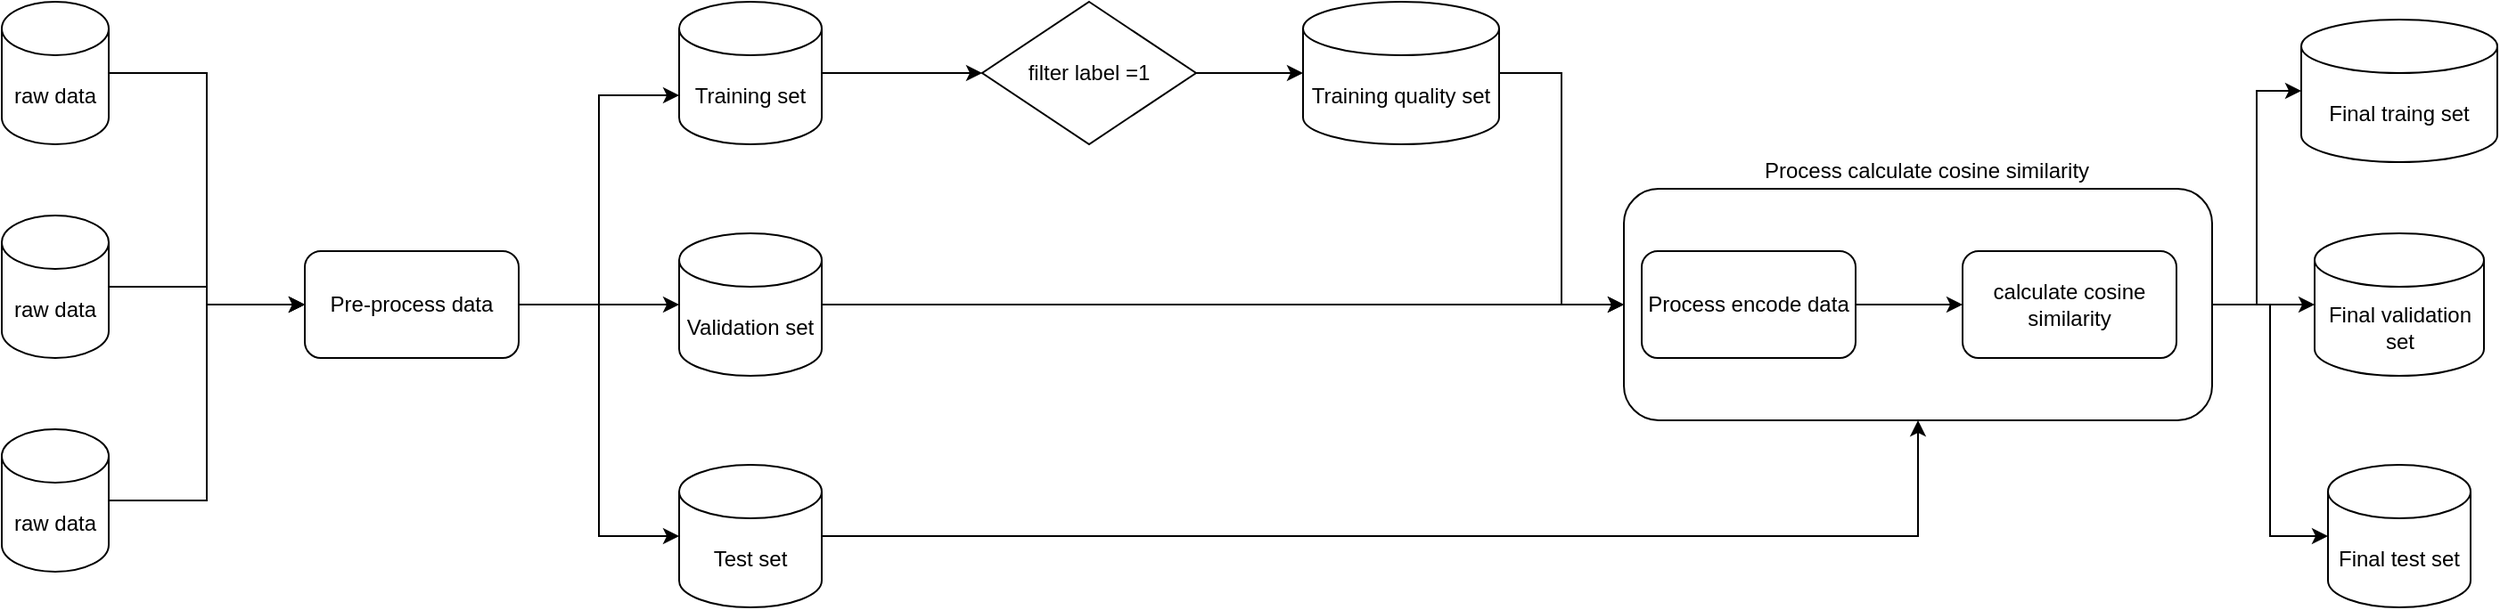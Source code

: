<mxfile version="22.1.5" type="device">
  <diagram name="Trang-1" id="K-tvVOEJ924tRhfJ7-RH">
    <mxGraphModel dx="1396" dy="759" grid="1" gridSize="10" guides="1" tooltips="1" connect="1" arrows="1" fold="1" page="1" pageScale="1" pageWidth="827" pageHeight="1169" math="0" shadow="0">
      <root>
        <mxCell id="0" />
        <mxCell id="1" parent="0" />
        <mxCell id="b8Ke5J7eNf9DDFhEYCGy-37" style="edgeStyle=orthogonalEdgeStyle;rounded=0;orthogonalLoop=1;jettySize=auto;html=1;" edge="1" parent="1" source="b8Ke5J7eNf9DDFhEYCGy-31" target="b8Ke5J7eNf9DDFhEYCGy-14">
          <mxGeometry relative="1" as="geometry" />
        </mxCell>
        <mxCell id="b8Ke5J7eNf9DDFhEYCGy-31" value="" style="rounded=1;whiteSpace=wrap;html=1;" vertex="1" parent="1">
          <mxGeometry x="1040" y="275" width="330" height="130" as="geometry" />
        </mxCell>
        <mxCell id="b8Ke5J7eNf9DDFhEYCGy-16" style="edgeStyle=orthogonalEdgeStyle;rounded=0;orthogonalLoop=1;jettySize=auto;html=1;entryX=0;entryY=0.5;entryDx=0;entryDy=0;" edge="1" parent="1" source="b8Ke5J7eNf9DDFhEYCGy-1" target="b8Ke5J7eNf9DDFhEYCGy-4">
          <mxGeometry relative="1" as="geometry" />
        </mxCell>
        <mxCell id="b8Ke5J7eNf9DDFhEYCGy-1" value="raw data" style="shape=cylinder3;whiteSpace=wrap;html=1;boundedLbl=1;backgroundOutline=1;size=15;" vertex="1" parent="1">
          <mxGeometry x="130" y="170" width="60" height="80" as="geometry" />
        </mxCell>
        <mxCell id="b8Ke5J7eNf9DDFhEYCGy-17" style="edgeStyle=orthogonalEdgeStyle;rounded=0;orthogonalLoop=1;jettySize=auto;html=1;" edge="1" parent="1" source="b8Ke5J7eNf9DDFhEYCGy-2" target="b8Ke5J7eNf9DDFhEYCGy-4">
          <mxGeometry relative="1" as="geometry" />
        </mxCell>
        <mxCell id="b8Ke5J7eNf9DDFhEYCGy-2" value="raw data" style="shape=cylinder3;whiteSpace=wrap;html=1;boundedLbl=1;backgroundOutline=1;size=15;" vertex="1" parent="1">
          <mxGeometry x="130" y="290" width="60" height="80" as="geometry" />
        </mxCell>
        <mxCell id="b8Ke5J7eNf9DDFhEYCGy-18" style="edgeStyle=orthogonalEdgeStyle;rounded=0;orthogonalLoop=1;jettySize=auto;html=1;entryX=0;entryY=0.5;entryDx=0;entryDy=0;" edge="1" parent="1" source="b8Ke5J7eNf9DDFhEYCGy-3" target="b8Ke5J7eNf9DDFhEYCGy-4">
          <mxGeometry relative="1" as="geometry" />
        </mxCell>
        <mxCell id="b8Ke5J7eNf9DDFhEYCGy-3" value="raw data" style="shape=cylinder3;whiteSpace=wrap;html=1;boundedLbl=1;backgroundOutline=1;size=15;" vertex="1" parent="1">
          <mxGeometry x="130" y="410" width="60" height="80" as="geometry" />
        </mxCell>
        <mxCell id="b8Ke5J7eNf9DDFhEYCGy-4" value="Pre-process data" style="rounded=1;whiteSpace=wrap;html=1;" vertex="1" parent="1">
          <mxGeometry x="300" y="310" width="120" height="60" as="geometry" />
        </mxCell>
        <mxCell id="b8Ke5J7eNf9DDFhEYCGy-22" style="edgeStyle=orthogonalEdgeStyle;rounded=0;orthogonalLoop=1;jettySize=auto;html=1;entryX=0;entryY=0.5;entryDx=0;entryDy=0;" edge="1" parent="1" source="b8Ke5J7eNf9DDFhEYCGy-5" target="b8Ke5J7eNf9DDFhEYCGy-10">
          <mxGeometry relative="1" as="geometry" />
        </mxCell>
        <mxCell id="b8Ke5J7eNf9DDFhEYCGy-5" value="Training set" style="shape=cylinder3;whiteSpace=wrap;html=1;boundedLbl=1;backgroundOutline=1;size=15;" vertex="1" parent="1">
          <mxGeometry x="510" y="170" width="80" height="80" as="geometry" />
        </mxCell>
        <mxCell id="b8Ke5J7eNf9DDFhEYCGy-34" style="edgeStyle=orthogonalEdgeStyle;rounded=0;orthogonalLoop=1;jettySize=auto;html=1;" edge="1" parent="1" source="b8Ke5J7eNf9DDFhEYCGy-6" target="b8Ke5J7eNf9DDFhEYCGy-31">
          <mxGeometry relative="1" as="geometry" />
        </mxCell>
        <mxCell id="b8Ke5J7eNf9DDFhEYCGy-6" value="Validation set" style="shape=cylinder3;whiteSpace=wrap;html=1;boundedLbl=1;backgroundOutline=1;size=15;" vertex="1" parent="1">
          <mxGeometry x="510" y="300" width="80" height="80" as="geometry" />
        </mxCell>
        <mxCell id="b8Ke5J7eNf9DDFhEYCGy-35" style="edgeStyle=orthogonalEdgeStyle;rounded=0;orthogonalLoop=1;jettySize=auto;html=1;entryX=0.5;entryY=1;entryDx=0;entryDy=0;" edge="1" parent="1" source="b8Ke5J7eNf9DDFhEYCGy-7" target="b8Ke5J7eNf9DDFhEYCGy-31">
          <mxGeometry relative="1" as="geometry" />
        </mxCell>
        <mxCell id="b8Ke5J7eNf9DDFhEYCGy-7" value="Test set" style="shape=cylinder3;whiteSpace=wrap;html=1;boundedLbl=1;backgroundOutline=1;size=15;" vertex="1" parent="1">
          <mxGeometry x="510" y="430" width="80" height="80" as="geometry" />
        </mxCell>
        <mxCell id="b8Ke5J7eNf9DDFhEYCGy-33" style="edgeStyle=orthogonalEdgeStyle;rounded=0;orthogonalLoop=1;jettySize=auto;html=1;entryX=0;entryY=0.5;entryDx=0;entryDy=0;" edge="1" parent="1" source="b8Ke5J7eNf9DDFhEYCGy-8" target="b8Ke5J7eNf9DDFhEYCGy-31">
          <mxGeometry relative="1" as="geometry" />
        </mxCell>
        <mxCell id="b8Ke5J7eNf9DDFhEYCGy-8" value="Training quality set" style="shape=cylinder3;whiteSpace=wrap;html=1;boundedLbl=1;backgroundOutline=1;size=15;" vertex="1" parent="1">
          <mxGeometry x="860" y="170" width="110" height="80" as="geometry" />
        </mxCell>
        <mxCell id="b8Ke5J7eNf9DDFhEYCGy-23" style="edgeStyle=orthogonalEdgeStyle;rounded=0;orthogonalLoop=1;jettySize=auto;html=1;" edge="1" parent="1" source="b8Ke5J7eNf9DDFhEYCGy-10" target="b8Ke5J7eNf9DDFhEYCGy-8">
          <mxGeometry relative="1" as="geometry" />
        </mxCell>
        <mxCell id="b8Ke5J7eNf9DDFhEYCGy-10" value="filter label =1" style="rhombus;whiteSpace=wrap;html=1;" vertex="1" parent="1">
          <mxGeometry x="680" y="170" width="120" height="80" as="geometry" />
        </mxCell>
        <mxCell id="b8Ke5J7eNf9DDFhEYCGy-27" style="edgeStyle=orthogonalEdgeStyle;rounded=0;orthogonalLoop=1;jettySize=auto;html=1;" edge="1" parent="1" source="b8Ke5J7eNf9DDFhEYCGy-11" target="b8Ke5J7eNf9DDFhEYCGy-12">
          <mxGeometry relative="1" as="geometry" />
        </mxCell>
        <mxCell id="b8Ke5J7eNf9DDFhEYCGy-11" value="Process encode data" style="rounded=1;whiteSpace=wrap;html=1;" vertex="1" parent="1">
          <mxGeometry x="1050" y="310" width="120" height="60" as="geometry" />
        </mxCell>
        <mxCell id="b8Ke5J7eNf9DDFhEYCGy-12" value="calculate cosine similarity" style="rounded=1;whiteSpace=wrap;html=1;" vertex="1" parent="1">
          <mxGeometry x="1230" y="310" width="120" height="60" as="geometry" />
        </mxCell>
        <mxCell id="b8Ke5J7eNf9DDFhEYCGy-13" value="Final traing set" style="shape=cylinder3;whiteSpace=wrap;html=1;boundedLbl=1;backgroundOutline=1;size=15;" vertex="1" parent="1">
          <mxGeometry x="1420" y="180" width="110" height="80" as="geometry" />
        </mxCell>
        <mxCell id="b8Ke5J7eNf9DDFhEYCGy-14" value="Final validation set" style="shape=cylinder3;whiteSpace=wrap;html=1;boundedLbl=1;backgroundOutline=1;size=15;" vertex="1" parent="1">
          <mxGeometry x="1427.5" y="300" width="95" height="80" as="geometry" />
        </mxCell>
        <mxCell id="b8Ke5J7eNf9DDFhEYCGy-15" value="Final test set" style="shape=cylinder3;whiteSpace=wrap;html=1;boundedLbl=1;backgroundOutline=1;size=15;" vertex="1" parent="1">
          <mxGeometry x="1435" y="430" width="80" height="80" as="geometry" />
        </mxCell>
        <mxCell id="b8Ke5J7eNf9DDFhEYCGy-19" style="edgeStyle=orthogonalEdgeStyle;rounded=0;orthogonalLoop=1;jettySize=auto;html=1;entryX=0;entryY=0;entryDx=0;entryDy=52.5;entryPerimeter=0;" edge="1" parent="1" source="b8Ke5J7eNf9DDFhEYCGy-4" target="b8Ke5J7eNf9DDFhEYCGy-5">
          <mxGeometry relative="1" as="geometry" />
        </mxCell>
        <mxCell id="b8Ke5J7eNf9DDFhEYCGy-20" style="edgeStyle=orthogonalEdgeStyle;rounded=0;orthogonalLoop=1;jettySize=auto;html=1;entryX=0;entryY=0.5;entryDx=0;entryDy=0;entryPerimeter=0;" edge="1" parent="1" source="b8Ke5J7eNf9DDFhEYCGy-4" target="b8Ke5J7eNf9DDFhEYCGy-6">
          <mxGeometry relative="1" as="geometry" />
        </mxCell>
        <mxCell id="b8Ke5J7eNf9DDFhEYCGy-21" style="edgeStyle=orthogonalEdgeStyle;rounded=0;orthogonalLoop=1;jettySize=auto;html=1;entryX=0;entryY=0.5;entryDx=0;entryDy=0;entryPerimeter=0;" edge="1" parent="1" source="b8Ke5J7eNf9DDFhEYCGy-4" target="b8Ke5J7eNf9DDFhEYCGy-7">
          <mxGeometry relative="1" as="geometry" />
        </mxCell>
        <mxCell id="b8Ke5J7eNf9DDFhEYCGy-32" value="Process calculate cosine similarity" style="text;html=1;strokeColor=none;fillColor=none;align=center;verticalAlign=middle;whiteSpace=wrap;rounded=0;" vertex="1" parent="1">
          <mxGeometry x="1100" y="250" width="220" height="30" as="geometry" />
        </mxCell>
        <mxCell id="b8Ke5J7eNf9DDFhEYCGy-36" style="edgeStyle=orthogonalEdgeStyle;rounded=0;orthogonalLoop=1;jettySize=auto;html=1;entryX=0;entryY=0.5;entryDx=0;entryDy=0;entryPerimeter=0;" edge="1" parent="1" source="b8Ke5J7eNf9DDFhEYCGy-31" target="b8Ke5J7eNf9DDFhEYCGy-13">
          <mxGeometry relative="1" as="geometry" />
        </mxCell>
        <mxCell id="b8Ke5J7eNf9DDFhEYCGy-38" style="edgeStyle=orthogonalEdgeStyle;rounded=0;orthogonalLoop=1;jettySize=auto;html=1;entryX=0;entryY=0.5;entryDx=0;entryDy=0;entryPerimeter=0;" edge="1" parent="1" source="b8Ke5J7eNf9DDFhEYCGy-31" target="b8Ke5J7eNf9DDFhEYCGy-15">
          <mxGeometry relative="1" as="geometry" />
        </mxCell>
      </root>
    </mxGraphModel>
  </diagram>
</mxfile>
